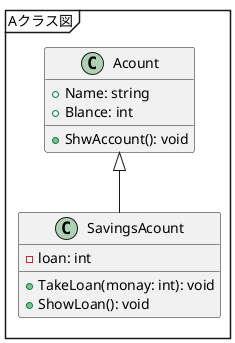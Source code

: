' クラス図
@startuml class
mainframe Aクラス図

class Acount {
  + Name: string
  + Blance: int
  + ShwAccount(): void
}

class SavingsAcount {
  - loan: int
  + TakeLoan(monay: int): void
  + ShowLoan(): void
}

Acount <|-- SavingsAcount

@enduml
